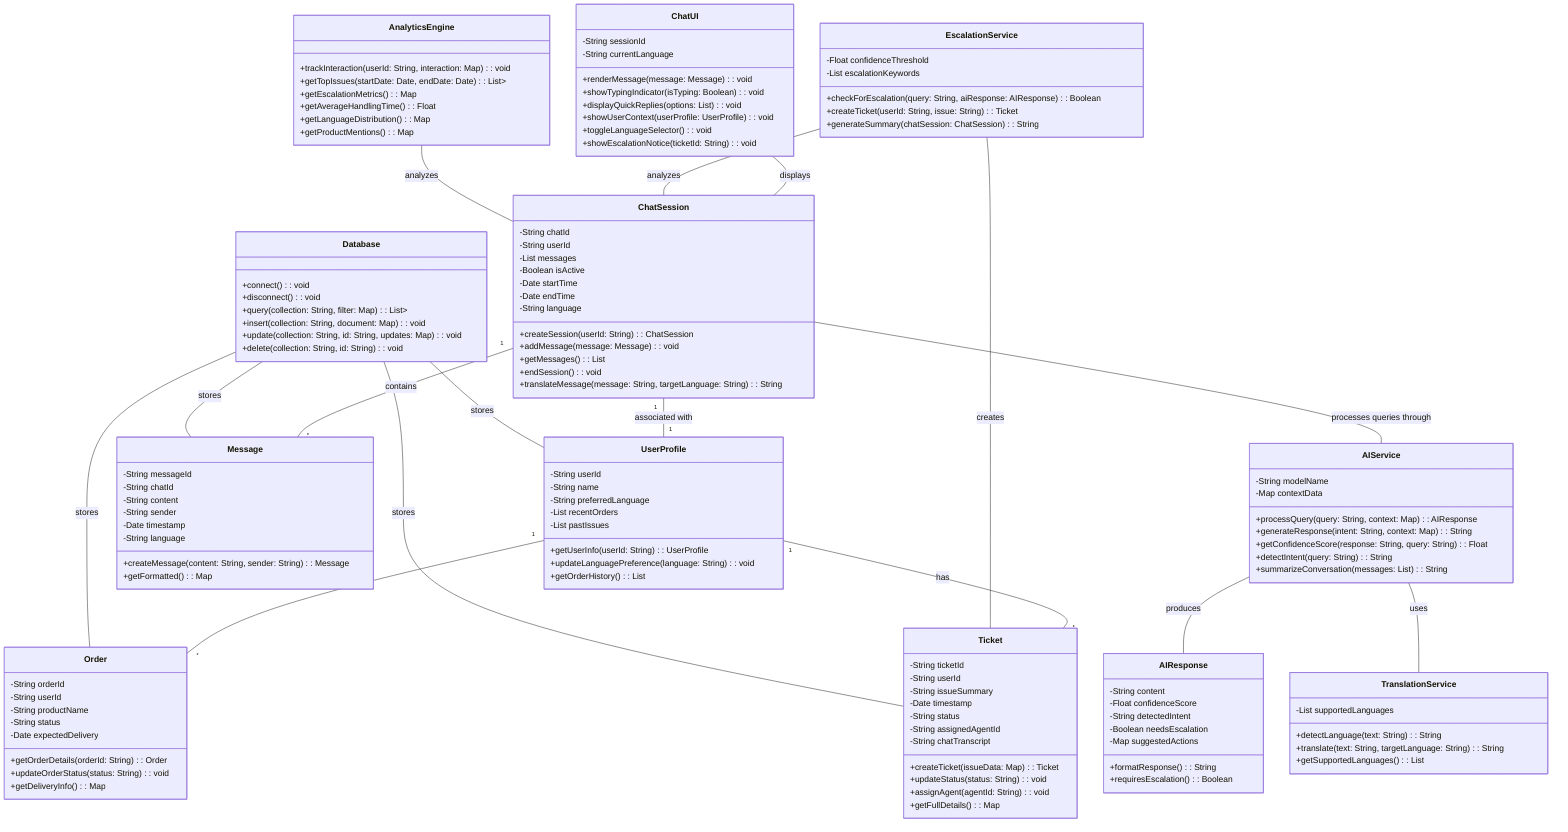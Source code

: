 classDiagram
    class UserProfile {
        -String userId
        -String name
        -String preferredLanguage
        -List<Order> recentOrders
        -List<Ticket> pastIssues
        +getUserInfo(userId: String): UserProfile
        +updateLanguagePreference(language: String): void
        +getOrderHistory(): List<Order>
    }

    class Order {
        -String orderId
        -String userId
        -String productName
        -String status
        -Date expectedDelivery
        +getOrderDetails(orderId: String): Order
        +updateOrderStatus(status: String): void
        +getDeliveryInfo(): Map<String, Object>
    }

    class ChatSession {
        -String chatId
        -String userId
        -List<Message> messages
        -Boolean isActive
        -Date startTime
        -Date endTime
        -String language
        +createSession(userId: String): ChatSession
        +addMessage(message: Message): void
        +getMessages(): List<Message>
        +endSession(): void
        +translateMessage(message: String, targetLanguage: String): String
    }

    class Message {
        -String messageId
        -String chatId
        -String content
        -String sender
        -Date timestamp
        -String language
        +createMessage(content: String, sender: String): Message
        +getFormatted(): Map<String, Object>
    }

    class AIService {
        -String modelName
        -Map<String, Object> contextData
        +processQuery(query: String, context: Map<String, Object>): AIResponse
        +generateResponse(intent: String, context: Map<String, Object>): String
        +getConfidenceScore(response: String, query: String): Float
        +detectIntent(query: String): String
        +summarizeConversation(messages: List<Message>): String
    }

    class AIResponse {
        -String content
        -Float confidenceScore
        -String detectedIntent
        -Boolean needsEscalation
        -Map<String, Object> suggestedActions
        +formatResponse(): String
        +requiresEscalation(): Boolean
    }

    class EscalationService {
        -Float confidenceThreshold
        -List<String> escalationKeywords
        +checkForEscalation(query: String, aiResponse: AIResponse): Boolean
        +createTicket(userId: String, issue: String): Ticket
        +generateSummary(chatSession: ChatSession): String
    }

    class Ticket {
        -String ticketId
        -String userId
        -String issueSummary
        -Date timestamp
        -String status
        -String assignedAgentId
        -String chatTranscript
        +createTicket(issueData: Map<String, Object>): Ticket
        +updateStatus(status: String): void
        +assignAgent(agentId: String): void
        +getFullDetails(): Map<String, Object>
    }

    class AnalyticsEngine {
        +trackInteraction(userId: String, interaction: Map<String, Object>): void
        +getTopIssues(startDate: Date, endDate: Date): List<Map<String, Object>>
        +getEscalationMetrics(): Map<String, Object>
        +getAverageHandlingTime(): Float
        +getLanguageDistribution(): Map<String, Integer>
        +getProductMentions(): Map<String, Integer>
    }

    class Database {
        +connect(): void
        +disconnect(): void
        +query(collection: String, filter: Map<String, Object>): List<Map<String, Object>>
        +insert(collection: String, document: Map<String, Object>): void
        +update(collection: String, id: String, updates: Map<String, Object>): void
        +delete(collection: String, id: String): void
    }

    class TranslationService {
        -List<String> supportedLanguages
        +detectLanguage(text: String): String
        +translate(text: String, targetLanguage: String): String
        +getSupportedLanguages(): List<String>
    }

    class ChatUI {
        -String sessionId
        -String currentLanguage
        +renderMessage(message: Message): void
        +showTypingIndicator(isTyping: Boolean): void
        +displayQuickReplies(options: List<String>): void
        +showUserContext(userProfile: UserProfile): void
        +toggleLanguageSelector(): void
        +showEscalationNotice(ticketId: String): void
    }

    UserProfile "1" -- "*" Order: has
    UserProfile "1" -- "*" Ticket: has
    ChatSession "1" -- "*" Message: contains
    ChatSession "1" -- "1" UserProfile: associated with
    AIService -- AIResponse: produces
    EscalationService -- Ticket: creates
    ChatSession -- AIService: processes queries through
    AIService -- TranslationService: uses
    ChatUI -- ChatSession: displays
    EscalationService -- ChatSession: analyzes
    AnalyticsEngine -- ChatSession: analyzes
    Database -- UserProfile: stores
    Database -- Order: stores
    Database -- Ticket: stores
    Database -- Message: stores